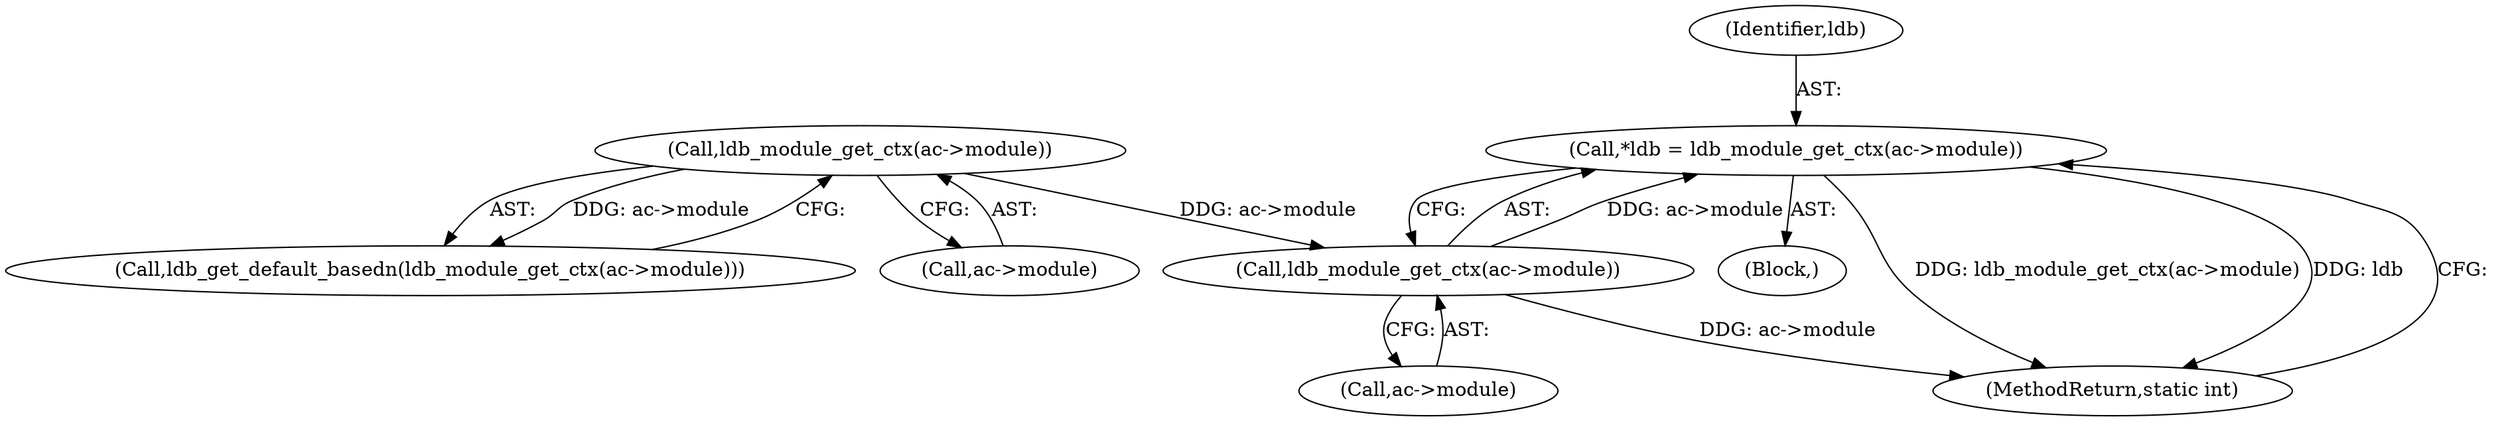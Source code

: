 digraph "0_samba_b000da128b5fb519d2d3f2e7fd20e4a25b7dae7d@pointer" {
"1000128" [label="(Call,*ldb = ldb_module_get_ctx(ac->module))"];
"1000130" [label="(Call,ldb_module_get_ctx(ac->module))"];
"1000123" [label="(Call,ldb_module_get_ctx(ac->module))"];
"1000129" [label="(Identifier,ldb)"];
"1000130" [label="(Call,ldb_module_get_ctx(ac->module))"];
"1000122" [label="(Call,ldb_get_default_basedn(ldb_module_get_ctx(ac->module)))"];
"1000128" [label="(Call,*ldb = ldb_module_get_ctx(ac->module))"];
"1000105" [label="(Block,)"];
"1000123" [label="(Call,ldb_module_get_ctx(ac->module))"];
"1000124" [label="(Call,ac->module)"];
"1000131" [label="(Call,ac->module)"];
"1000144" [label="(MethodReturn,static int)"];
"1000128" -> "1000105"  [label="AST: "];
"1000128" -> "1000130"  [label="CFG: "];
"1000129" -> "1000128"  [label="AST: "];
"1000130" -> "1000128"  [label="AST: "];
"1000144" -> "1000128"  [label="CFG: "];
"1000128" -> "1000144"  [label="DDG: ldb_module_get_ctx(ac->module)"];
"1000128" -> "1000144"  [label="DDG: ldb"];
"1000130" -> "1000128"  [label="DDG: ac->module"];
"1000130" -> "1000131"  [label="CFG: "];
"1000131" -> "1000130"  [label="AST: "];
"1000130" -> "1000144"  [label="DDG: ac->module"];
"1000123" -> "1000130"  [label="DDG: ac->module"];
"1000123" -> "1000122"  [label="AST: "];
"1000123" -> "1000124"  [label="CFG: "];
"1000124" -> "1000123"  [label="AST: "];
"1000122" -> "1000123"  [label="CFG: "];
"1000123" -> "1000122"  [label="DDG: ac->module"];
}
